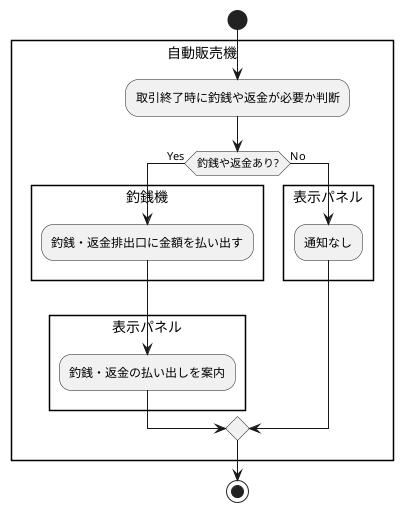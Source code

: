 @startuml
start
rectangle 自動販売機 {
    :取引終了時に釣銭や返金が必要か判断;
    if (釣銭や返金あり?) then (Yes)

rectangle 釣銭機 {
    :釣銭・返金排出口に金額を払い出す;
}
rectangle 表示パネル {
    :釣銭・返金の払い出しを案内;
}
  else (No)
rectangle 表示パネル {
    :通知なし;
}
  endif
}    
  stop
